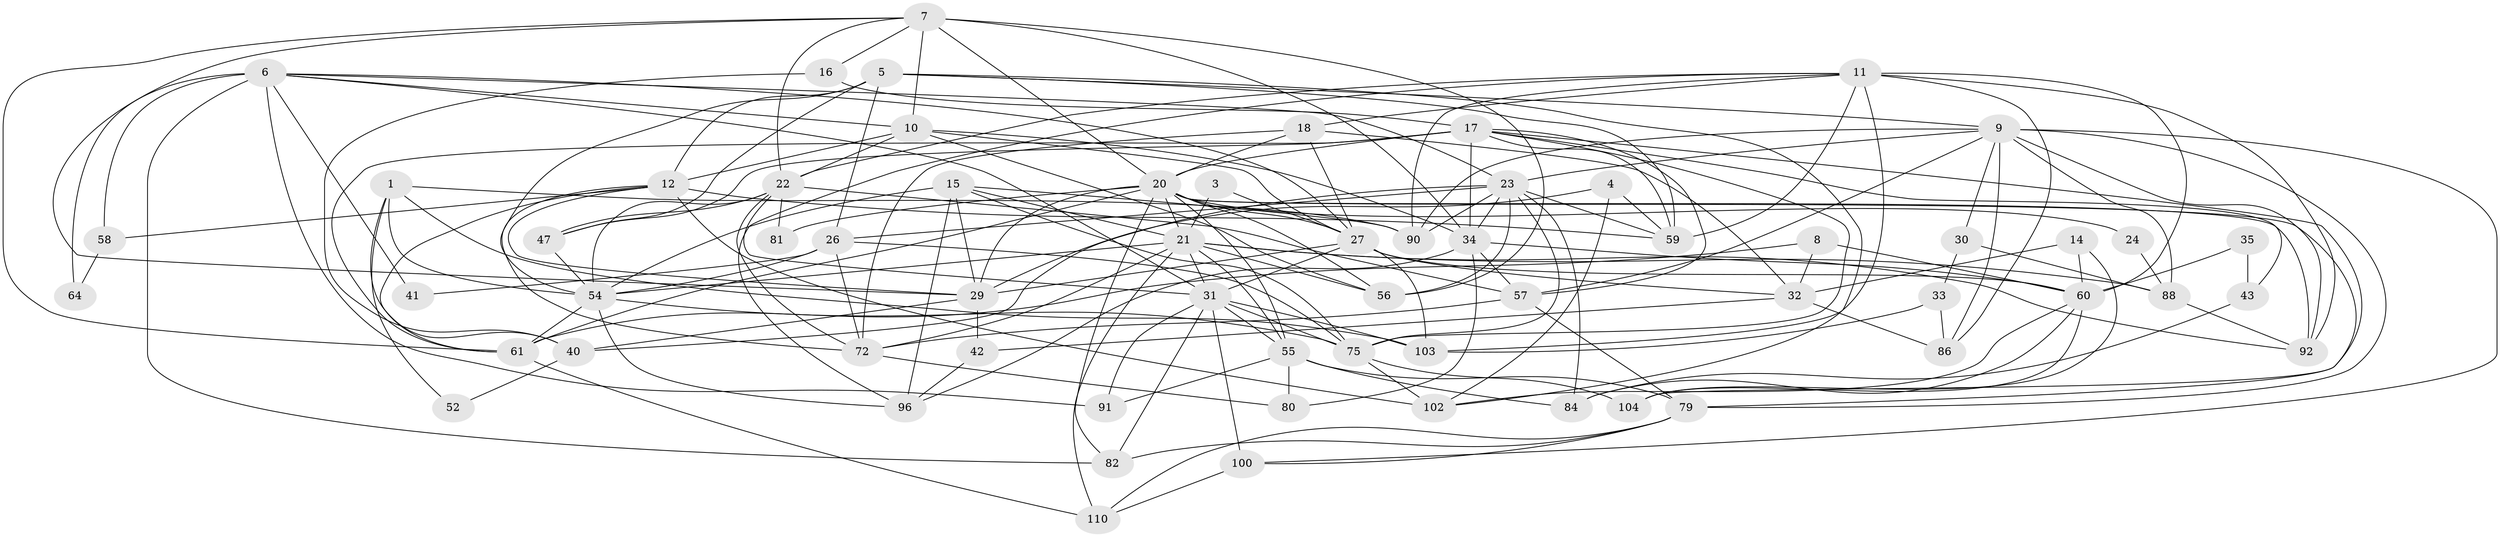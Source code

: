 // original degree distribution, {3: 0.25196850393700787, 2: 0.11023622047244094, 4: 0.31496062992125984, 6: 0.05511811023622047, 5: 0.2204724409448819, 7: 0.047244094488188976}
// Generated by graph-tools (version 1.1) at 2025/54/03/05/25 16:54:47]
// undirected, 63 vertices, 179 edges
graph export_dot {
graph [start="1"]
  node [color=gray90,style=filled];
  1 [super="+2+121"];
  3;
  4 [super="+69"];
  5 [super="+44+89"];
  6 [super="+13+108"];
  7 [super="+126"];
  8;
  9 [super="+85"];
  10 [super="+39+38"];
  11 [super="+25+120+45"];
  12 [super="+19+76+106+53"];
  14;
  15;
  16;
  17 [super="+28"];
  18 [super="+36"];
  20 [super="+50+51"];
  21 [super="+68+113+49"];
  22 [super="+77"];
  23 [super="+87+94"];
  24;
  26 [super="+116"];
  27 [super="+125+37"];
  29 [super="+67+101"];
  30;
  31 [super="+95+46"];
  32 [super="+83"];
  33;
  34 [super="+70+118"];
  35;
  40 [super="+115"];
  41;
  42;
  43;
  47 [super="+112"];
  52;
  54 [super="+107+71"];
  55 [super="+73+65"];
  56 [super="+74"];
  57 [super="+127"];
  58;
  59 [super="+63"];
  60 [super="+93"];
  61 [super="+124"];
  64;
  72 [super="+78"];
  75 [super="+99"];
  79 [super="+98+111"];
  80;
  81;
  82;
  84;
  86;
  88;
  90 [super="+109"];
  91;
  92 [super="+119"];
  96;
  100;
  102 [super="+122"];
  103;
  104;
  110;
  1 -- 40;
  1 -- 52;
  1 -- 103;
  1 -- 54;
  1 -- 90 [weight=2];
  3 -- 27;
  3 -- 21;
  4 -- 102;
  4 -- 59;
  4 -- 29;
  5 -- 59;
  5 -- 47;
  5 -- 12;
  5 -- 54;
  5 -- 9;
  5 -- 26;
  5 -- 102;
  6 -- 58;
  6 -- 82;
  6 -- 41;
  6 -- 91;
  6 -- 27;
  6 -- 31;
  6 -- 23;
  6 -- 64;
  6 -- 10;
  7 -- 10;
  7 -- 29;
  7 -- 56 [weight=2];
  7 -- 16;
  7 -- 61;
  7 -- 22;
  7 -- 20;
  7 -- 34;
  8 -- 61;
  8 -- 60;
  8 -- 32 [weight=2];
  9 -- 57;
  9 -- 100;
  9 -- 86;
  9 -- 88;
  9 -- 92;
  9 -- 30;
  9 -- 90;
  9 -- 23;
  9 -- 79;
  10 -- 27;
  10 -- 34;
  10 -- 22;
  10 -- 56;
  10 -- 12 [weight=2];
  11 -- 96;
  11 -- 86;
  11 -- 90;
  11 -- 103;
  11 -- 22;
  11 -- 60;
  11 -- 59;
  11 -- 18;
  11 -- 92;
  12 -- 58;
  12 -- 59;
  12 -- 102 [weight=2];
  12 -- 29;
  12 -- 72;
  12 -- 61;
  14 -- 60;
  14 -- 104;
  14 -- 32;
  15 -- 54;
  15 -- 75;
  15 -- 90;
  15 -- 96;
  15 -- 29;
  15 -- 21;
  16 -- 17;
  16 -- 40;
  17 -- 47;
  17 -- 20;
  17 -- 104;
  17 -- 43;
  17 -- 75;
  17 -- 61;
  17 -- 59;
  17 -- 57;
  17 -- 34;
  18 -- 27;
  18 -- 20;
  18 -- 72;
  18 -- 32;
  20 -- 24;
  20 -- 27;
  20 -- 61 [weight=2];
  20 -- 79;
  20 -- 81;
  20 -- 82;
  20 -- 55;
  20 -- 56;
  20 -- 92;
  20 -- 29;
  20 -- 21;
  21 -- 92;
  21 -- 110;
  21 -- 88;
  21 -- 56;
  21 -- 54;
  21 -- 55;
  21 -- 31;
  21 -- 72;
  22 -- 54;
  22 -- 81;
  22 -- 57;
  22 -- 31;
  22 -- 47;
  22 -- 72;
  23 -- 59;
  23 -- 26;
  23 -- 40 [weight=2];
  23 -- 34;
  23 -- 75;
  23 -- 90;
  23 -- 84;
  23 -- 56;
  24 -- 88;
  26 -- 54;
  26 -- 41;
  26 -- 72;
  26 -- 75;
  27 -- 29;
  27 -- 32;
  27 -- 31;
  27 -- 60 [weight=2];
  27 -- 103;
  29 -- 40;
  29 -- 42;
  30 -- 33;
  30 -- 88;
  31 -- 100;
  31 -- 91;
  31 -- 55;
  31 -- 82;
  31 -- 103;
  31 -- 75;
  32 -- 86;
  32 -- 42;
  33 -- 86;
  33 -- 103;
  34 -- 57;
  34 -- 96;
  34 -- 80;
  34 -- 60;
  35 -- 43;
  35 -- 60;
  40 -- 52;
  42 -- 96;
  43 -- 84;
  47 -- 54;
  54 -- 75;
  54 -- 96;
  54 -- 61;
  55 -- 80;
  55 -- 84;
  55 -- 79;
  55 -- 91;
  57 -- 72;
  57 -- 79;
  58 -- 64;
  60 -- 104;
  60 -- 84;
  60 -- 102;
  61 -- 110;
  72 -- 80;
  75 -- 102;
  75 -- 104;
  79 -- 100;
  79 -- 82;
  79 -- 110;
  88 -- 92;
  100 -- 110;
}

